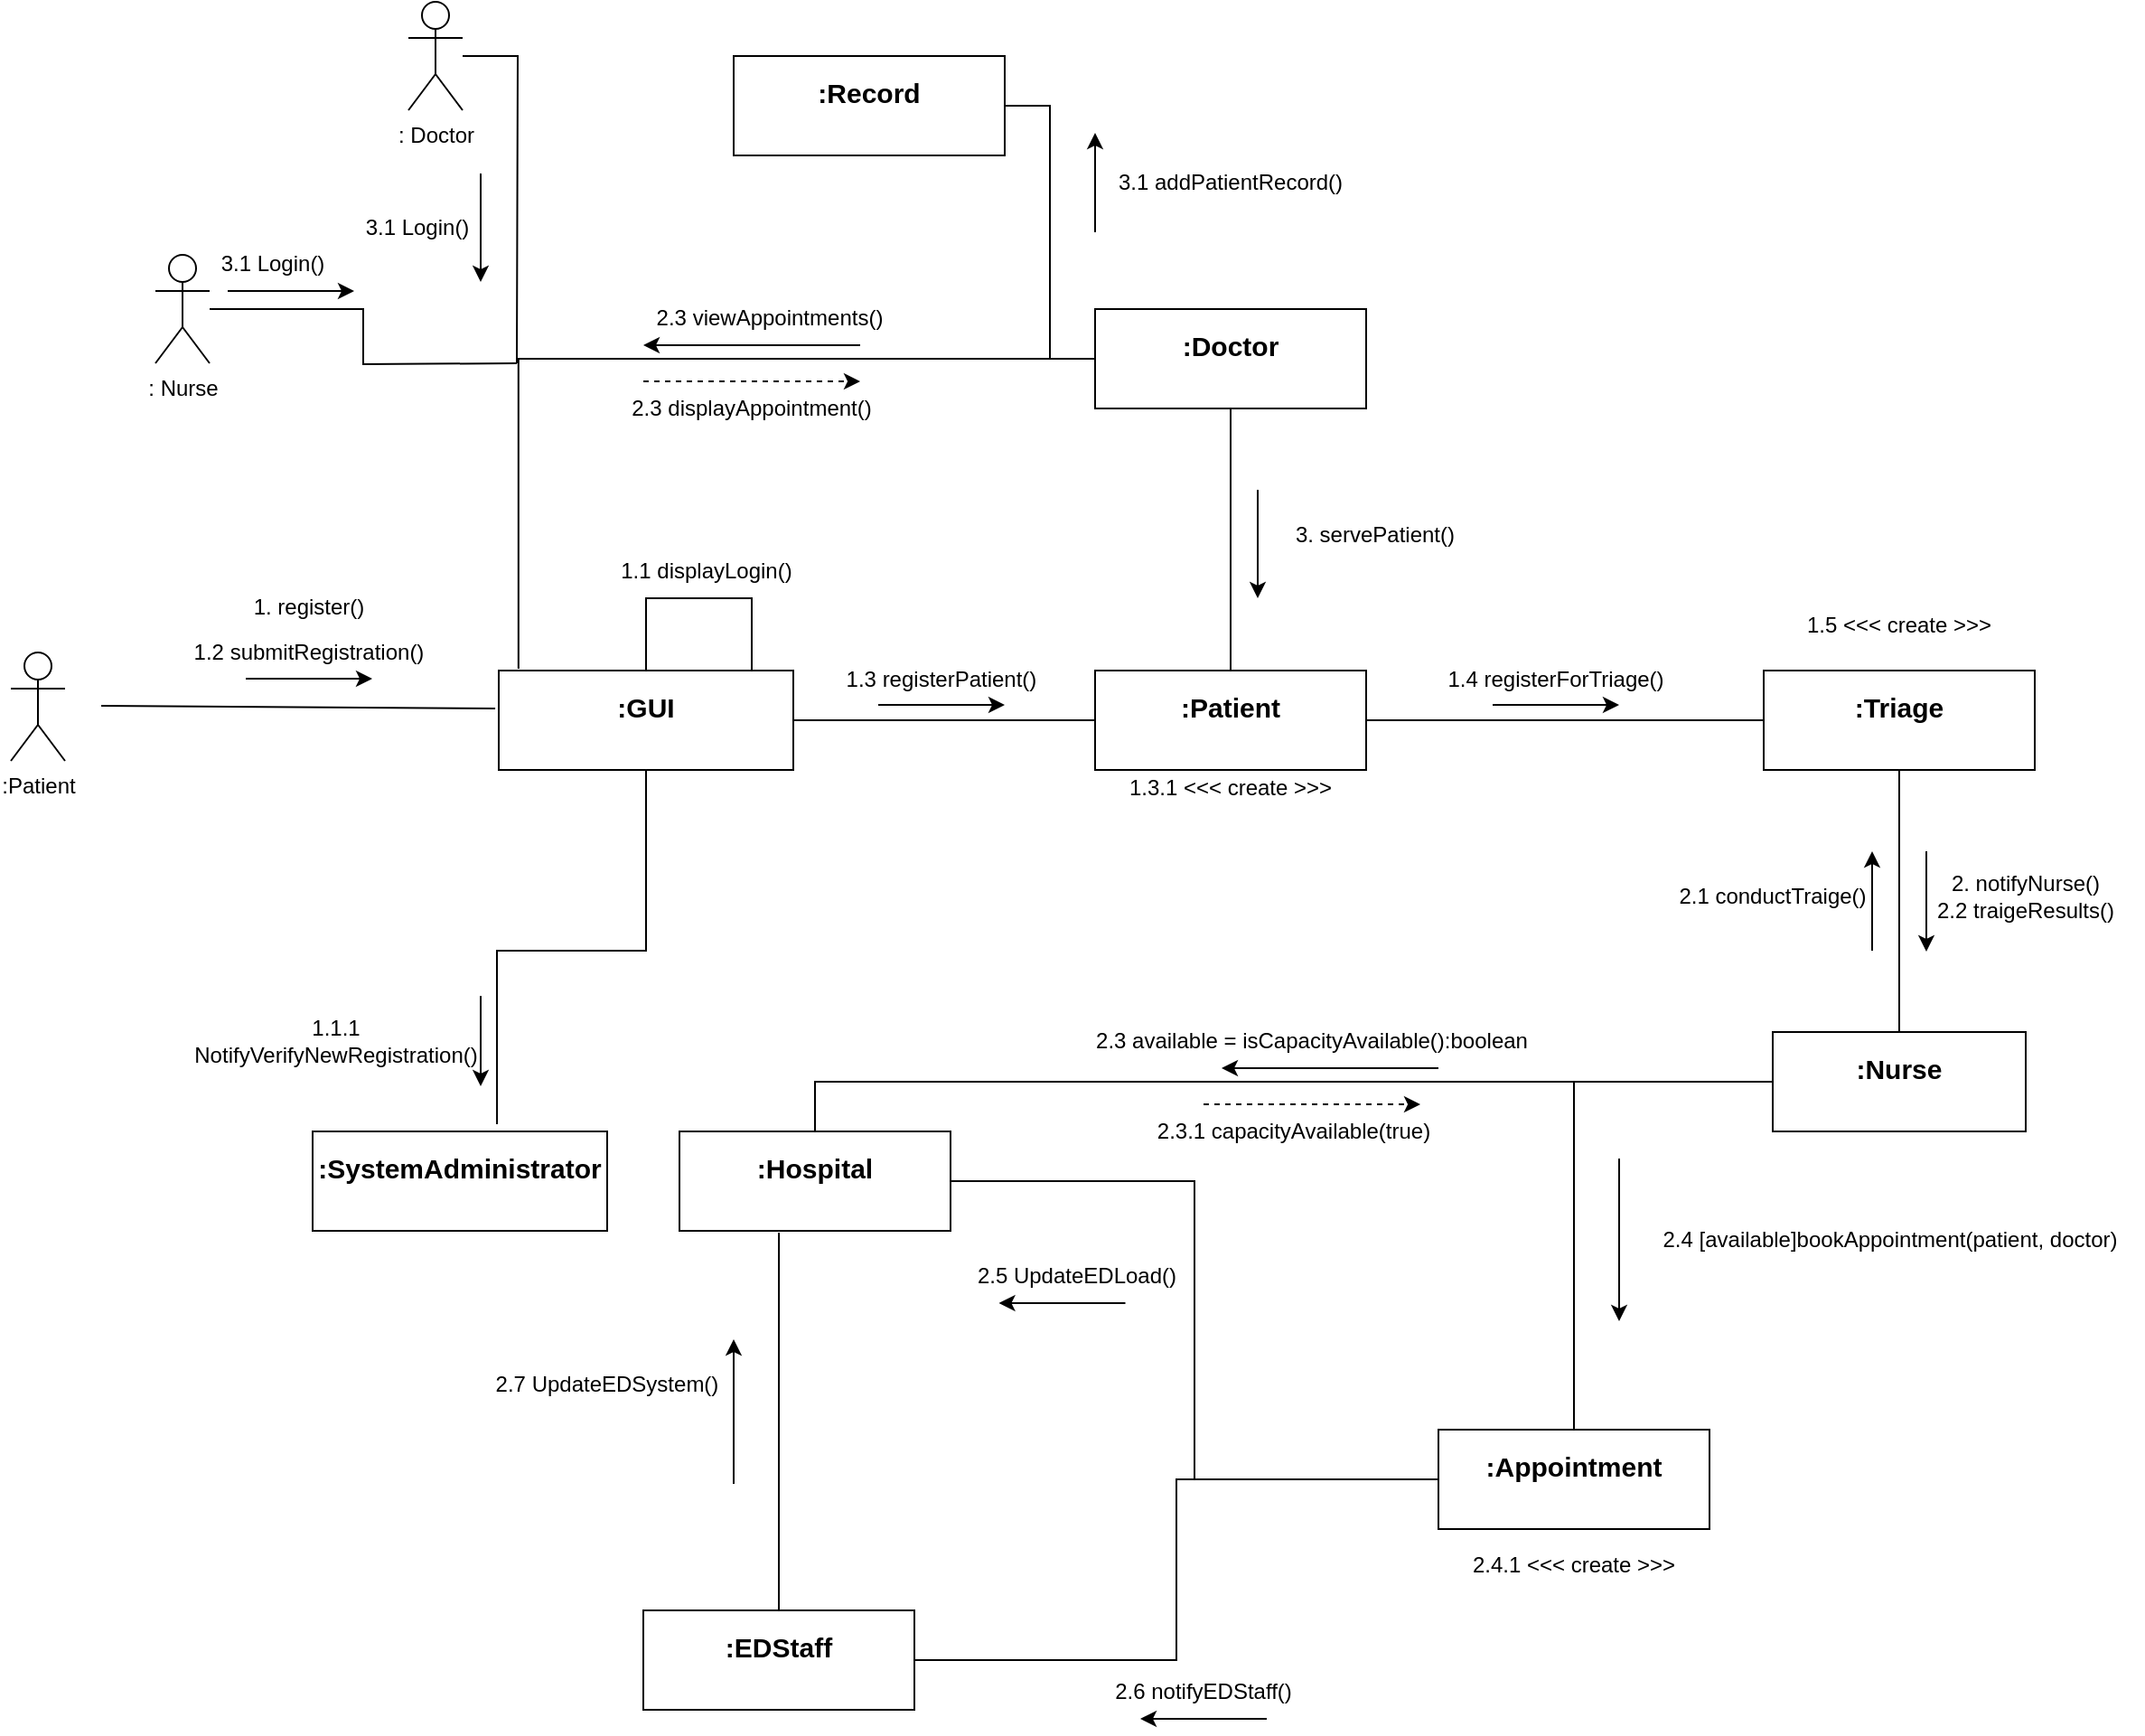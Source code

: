 <mxfile version="24.7.17">
  <diagram name="Page-1" id="929967ad-93f9-6ef4-fab6-5d389245f69c">
    <mxGraphModel dx="954" dy="605" grid="1" gridSize="10" guides="1" tooltips="1" connect="1" arrows="1" fold="1" page="1" pageScale="1.5" pageWidth="1169" pageHeight="826" background="none" math="0" shadow="0">
      <root>
        <mxCell id="0" style=";html=1;" />
        <mxCell id="1" style=";html=1;" parent="0" />
        <mxCell id="UsNb5ac6ETAlYqf2YAWa-6" style="edgeStyle=orthogonalEdgeStyle;rounded=0;orthogonalLoop=1;jettySize=auto;html=1;endArrow=none;endFill=0;entryX=0;entryY=0.5;entryDx=0;entryDy=0;" parent="1" source="1672d66443f91eb5-4" target="UsNb5ac6ETAlYqf2YAWa-3" edge="1">
          <mxGeometry relative="1" as="geometry">
            <mxPoint x="850" y="647.5" as="targetPoint" />
          </mxGeometry>
        </mxCell>
        <mxCell id="UsNb5ac6ETAlYqf2YAWa-54" style="edgeStyle=orthogonalEdgeStyle;rounded=0;orthogonalLoop=1;jettySize=auto;html=1;endArrow=none;endFill=0;entryX=0.626;entryY=-0.073;entryDx=0;entryDy=0;entryPerimeter=0;" parent="1" source="1672d66443f91eb5-4" edge="1" target="UsNb5ac6ETAlYqf2YAWa-55">
          <mxGeometry relative="1" as="geometry">
            <mxPoint x="530" y="802" as="targetPoint" />
          </mxGeometry>
        </mxCell>
        <mxCell id="1672d66443f91eb5-4" value="&lt;p style=&quot;&quot;&gt;&lt;span style=&quot;font-size: 15px; background-color: initial;&quot;&gt;:GUI&lt;/span&gt;&lt;br&gt;&lt;/p&gt;" style="shape=rect;html=1;overflow=fill;whiteSpace=wrap;align=center;fontStyle=1" parent="1" vertex="1">
          <mxGeometry x="530" y="620" width="163" height="55" as="geometry" />
        </mxCell>
        <mxCell id="JRu7VuUwxWi-Tp6HADlG-1" value=":Patient" style="shape=umlActor;verticalLabelPosition=bottom;verticalAlign=top;html=1;outlineConnect=0;" parent="1" vertex="1">
          <mxGeometry x="260" y="610" width="30" height="60" as="geometry" />
        </mxCell>
        <mxCell id="JRu7VuUwxWi-Tp6HADlG-4" value="" style="endArrow=none;html=1;rounded=0;endFill=0;entryX=-0.012;entryY=0.382;entryDx=0;entryDy=0;entryPerimeter=0;" parent="1" target="1672d66443f91eb5-4" edge="1">
          <mxGeometry width="50" height="50" relative="1" as="geometry">
            <mxPoint x="310" y="639.5" as="sourcePoint" />
            <mxPoint x="520" y="639" as="targetPoint" />
          </mxGeometry>
        </mxCell>
        <mxCell id="JRu7VuUwxWi-Tp6HADlG-5" value="1. register()" style="text;html=1;align=center;verticalAlign=middle;whiteSpace=wrap;rounded=0;" parent="1" vertex="1">
          <mxGeometry x="390" y="570" width="70" height="30" as="geometry" />
        </mxCell>
        <mxCell id="JRu7VuUwxWi-Tp6HADlG-6" style="edgeStyle=orthogonalEdgeStyle;rounded=0;orthogonalLoop=1;jettySize=auto;html=1;exitX=0.5;exitY=0;exitDx=0;exitDy=0;entryX=1;entryY=0.25;entryDx=0;entryDy=0;endArrow=none;endFill=0;" parent="1" source="1672d66443f91eb5-4" target="1672d66443f91eb5-4" edge="1">
          <mxGeometry relative="1" as="geometry">
            <Array as="points">
              <mxPoint x="612" y="580" />
              <mxPoint x="670" y="580" />
              <mxPoint x="670" y="620" />
              <mxPoint x="693" y="620" />
            </Array>
          </mxGeometry>
        </mxCell>
        <mxCell id="JRu7VuUwxWi-Tp6HADlG-8" value="1.1 displayLogin()" style="text;html=1;align=center;verticalAlign=middle;whiteSpace=wrap;rounded=0;" parent="1" vertex="1">
          <mxGeometry x="590" y="550" width="110" height="30" as="geometry" />
        </mxCell>
        <mxCell id="UsNb5ac6ETAlYqf2YAWa-1" value="1.2 submitRegistration()" style="text;html=1;align=center;verticalAlign=middle;whiteSpace=wrap;rounded=0;" parent="1" vertex="1">
          <mxGeometry x="360" y="595" width="130" height="30" as="geometry" />
        </mxCell>
        <mxCell id="UsNb5ac6ETAlYqf2YAWa-8" style="edgeStyle=orthogonalEdgeStyle;rounded=0;orthogonalLoop=1;jettySize=auto;html=1;endArrow=none;endFill=0;entryX=0;entryY=0.5;entryDx=0;entryDy=0;" parent="1" source="UsNb5ac6ETAlYqf2YAWa-3" target="UsNb5ac6ETAlYqf2YAWa-9" edge="1">
          <mxGeometry relative="1" as="geometry">
            <mxPoint x="1220" y="648" as="targetPoint" />
          </mxGeometry>
        </mxCell>
        <mxCell id="UsNb5ac6ETAlYqf2YAWa-3" value="&lt;p style=&quot;&quot;&gt;&lt;span style=&quot;font-size: 15px; background-color: initial;&quot;&gt;:Patient&lt;/span&gt;&lt;br&gt;&lt;/p&gt;" style="shape=rect;html=1;overflow=fill;whiteSpace=wrap;align=center;fontStyle=1" parent="1" vertex="1">
          <mxGeometry x="860" y="620" width="150" height="55" as="geometry" />
        </mxCell>
        <mxCell id="UsNb5ac6ETAlYqf2YAWa-4" value="1.3 registerPatient()" style="text;html=1;align=center;verticalAlign=middle;whiteSpace=wrap;rounded=0;" parent="1" vertex="1">
          <mxGeometry x="710" y="610" width="130" height="30" as="geometry" />
        </mxCell>
        <mxCell id="UsNb5ac6ETAlYqf2YAWa-7" value="1.4 registerForTriage()" style="text;html=1;align=center;verticalAlign=middle;whiteSpace=wrap;rounded=0;" parent="1" vertex="1">
          <mxGeometry x="1050" y="610" width="130" height="30" as="geometry" />
        </mxCell>
        <mxCell id="UsNb5ac6ETAlYqf2YAWa-11" style="edgeStyle=orthogonalEdgeStyle;rounded=0;orthogonalLoop=1;jettySize=auto;html=1;endArrow=none;endFill=0;entryX=0.5;entryY=0;entryDx=0;entryDy=0;" parent="1" source="UsNb5ac6ETAlYqf2YAWa-9" target="UsNb5ac6ETAlYqf2YAWa-10" edge="1">
          <mxGeometry relative="1" as="geometry">
            <mxPoint x="1305" y="800" as="targetPoint" />
          </mxGeometry>
        </mxCell>
        <mxCell id="UsNb5ac6ETAlYqf2YAWa-9" value="&lt;p style=&quot;&quot;&gt;&lt;span style=&quot;font-size: 15px; background-color: initial;&quot;&gt;:Triage&lt;/span&gt;&lt;br&gt;&lt;/p&gt;" style="shape=rect;html=1;overflow=fill;whiteSpace=wrap;align=center;fontStyle=1" parent="1" vertex="1">
          <mxGeometry x="1230" y="620" width="150" height="55" as="geometry" />
        </mxCell>
        <mxCell id="UsNb5ac6ETAlYqf2YAWa-22" style="edgeStyle=orthogonalEdgeStyle;rounded=0;orthogonalLoop=1;jettySize=auto;html=1;entryX=0.5;entryY=0;entryDx=0;entryDy=0;endArrow=none;endFill=0;" parent="1" source="UsNb5ac6ETAlYqf2YAWa-10" target="UsNb5ac6ETAlYqf2YAWa-21" edge="1">
          <mxGeometry relative="1" as="geometry" />
        </mxCell>
        <mxCell id="UsNb5ac6ETAlYqf2YAWa-31" style="edgeStyle=orthogonalEdgeStyle;rounded=0;orthogonalLoop=1;jettySize=auto;html=1;entryX=0.5;entryY=0;entryDx=0;entryDy=0;endArrow=none;endFill=0;" parent="1" source="UsNb5ac6ETAlYqf2YAWa-10" target="UsNb5ac6ETAlYqf2YAWa-25" edge="1">
          <mxGeometry relative="1" as="geometry" />
        </mxCell>
        <mxCell id="UsNb5ac6ETAlYqf2YAWa-10" value="&lt;p style=&quot;&quot;&gt;&lt;span style=&quot;font-size: 15px; background-color: initial;&quot;&gt;:Nurse&lt;/span&gt;&lt;br&gt;&lt;/p&gt;" style="shape=rect;html=1;overflow=fill;whiteSpace=wrap;align=center;fontStyle=1" parent="1" vertex="1">
          <mxGeometry x="1235" y="820" width="140" height="55" as="geometry" />
        </mxCell>
        <mxCell id="UsNb5ac6ETAlYqf2YAWa-12" value="2. notifyNurse()&lt;div&gt;2.2 traigeResults()&lt;/div&gt;" style="text;html=1;align=center;verticalAlign=middle;whiteSpace=wrap;rounded=0;" parent="1" vertex="1">
          <mxGeometry x="1310" y="730" width="130" height="30" as="geometry" />
        </mxCell>
        <mxCell id="UsNb5ac6ETAlYqf2YAWa-13" value="" style="endArrow=classic;html=1;rounded=0;" parent="1" edge="1">
          <mxGeometry width="50" height="50" relative="1" as="geometry">
            <mxPoint x="740" y="639" as="sourcePoint" />
            <mxPoint x="810" y="639" as="targetPoint" />
          </mxGeometry>
        </mxCell>
        <mxCell id="UsNb5ac6ETAlYqf2YAWa-15" value="" style="endArrow=classic;html=1;rounded=0;" parent="1" edge="1">
          <mxGeometry width="50" height="50" relative="1" as="geometry">
            <mxPoint x="390" y="624.5" as="sourcePoint" />
            <mxPoint x="460" y="624.5" as="targetPoint" />
          </mxGeometry>
        </mxCell>
        <mxCell id="UsNb5ac6ETAlYqf2YAWa-16" value="" style="endArrow=classic;html=1;rounded=0;" parent="1" edge="1">
          <mxGeometry width="50" height="50" relative="1" as="geometry">
            <mxPoint x="1080" y="639" as="sourcePoint" />
            <mxPoint x="1150" y="639" as="targetPoint" />
          </mxGeometry>
        </mxCell>
        <mxCell id="UsNb5ac6ETAlYqf2YAWa-17" value="" style="endArrow=classic;html=1;rounded=0;" parent="1" edge="1">
          <mxGeometry width="50" height="50" relative="1" as="geometry">
            <mxPoint x="1320" y="720" as="sourcePoint" />
            <mxPoint x="1320" y="775.5" as="targetPoint" />
          </mxGeometry>
        </mxCell>
        <mxCell id="UsNb5ac6ETAlYqf2YAWa-18" value="1.5 &amp;lt;&amp;lt;&amp;lt; create &amp;gt;&amp;gt;&amp;gt;" style="text;html=1;align=center;verticalAlign=middle;whiteSpace=wrap;rounded=0;" parent="1" vertex="1">
          <mxGeometry x="1240" y="580" width="130" height="30" as="geometry" />
        </mxCell>
        <mxCell id="UsNb5ac6ETAlYqf2YAWa-19" value="2.1 conductTraige()" style="text;html=1;align=center;verticalAlign=middle;whiteSpace=wrap;rounded=0;" parent="1" vertex="1">
          <mxGeometry x="1170" y="730" width="130" height="30" as="geometry" />
        </mxCell>
        <mxCell id="UsNb5ac6ETAlYqf2YAWa-20" value="" style="endArrow=classic;html=1;rounded=0;" parent="1" edge="1">
          <mxGeometry width="50" height="50" relative="1" as="geometry">
            <mxPoint x="1290" y="775" as="sourcePoint" />
            <mxPoint x="1290" y="720" as="targetPoint" />
          </mxGeometry>
        </mxCell>
        <mxCell id="UsNb5ac6ETAlYqf2YAWa-28" style="edgeStyle=orthogonalEdgeStyle;rounded=0;orthogonalLoop=1;jettySize=auto;html=1;entryX=1;entryY=0.5;entryDx=0;entryDy=0;endArrow=none;endFill=0;" parent="1" source="UsNb5ac6ETAlYqf2YAWa-21" target="UsNb5ac6ETAlYqf2YAWa-25" edge="1">
          <mxGeometry relative="1" as="geometry" />
        </mxCell>
        <mxCell id="UsNb5ac6ETAlYqf2YAWa-37" style="edgeStyle=orthogonalEdgeStyle;rounded=0;orthogonalLoop=1;jettySize=auto;html=1;entryX=1;entryY=0.5;entryDx=0;entryDy=0;endArrow=none;endFill=0;" parent="1" source="UsNb5ac6ETAlYqf2YAWa-21" target="UsNb5ac6ETAlYqf2YAWa-29" edge="1">
          <mxGeometry relative="1" as="geometry" />
        </mxCell>
        <mxCell id="UsNb5ac6ETAlYqf2YAWa-21" value="&lt;p style=&quot;&quot;&gt;&lt;span style=&quot;font-size: 15px; background-color: initial;&quot;&gt;:Appointment&lt;/span&gt;&lt;br&gt;&lt;/p&gt;" style="shape=rect;html=1;overflow=fill;whiteSpace=wrap;align=center;fontStyle=1" parent="1" vertex="1">
          <mxGeometry x="1050" y="1040" width="150" height="55" as="geometry" />
        </mxCell>
        <mxCell id="UsNb5ac6ETAlYqf2YAWa-23" value="2.4 [available]bookAppointment(patient, doctor)" style="text;html=1;align=center;verticalAlign=middle;whiteSpace=wrap;rounded=0;" parent="1" vertex="1">
          <mxGeometry x="1160" y="920" width="280" height="30" as="geometry" />
        </mxCell>
        <mxCell id="UsNb5ac6ETAlYqf2YAWa-24" value="" style="endArrow=classic;html=1;rounded=0;" parent="1" edge="1">
          <mxGeometry width="50" height="50" relative="1" as="geometry">
            <mxPoint x="1150" y="890" as="sourcePoint" />
            <mxPoint x="1150" y="980" as="targetPoint" />
          </mxGeometry>
        </mxCell>
        <mxCell id="UsNb5ac6ETAlYqf2YAWa-25" value="&lt;p style=&quot;&quot;&gt;&lt;span style=&quot;font-size: 15px; background-color: initial;&quot;&gt;:Hospital&lt;/span&gt;&lt;br&gt;&lt;/p&gt;" style="shape=rect;html=1;overflow=fill;whiteSpace=wrap;align=center;fontStyle=1" parent="1" vertex="1">
          <mxGeometry x="630" y="875" width="150" height="55" as="geometry" />
        </mxCell>
        <mxCell id="UsNb5ac6ETAlYqf2YAWa-26" value="2.5 UpdateEDLoad()" style="text;html=1;align=center;verticalAlign=middle;whiteSpace=wrap;rounded=0;" parent="1" vertex="1">
          <mxGeometry x="750" y="940" width="200" height="30" as="geometry" />
        </mxCell>
        <mxCell id="UsNb5ac6ETAlYqf2YAWa-27" value="" style="endArrow=classic;html=1;rounded=0;" parent="1" edge="1">
          <mxGeometry width="50" height="50" relative="1" as="geometry">
            <mxPoint x="876.75" y="970" as="sourcePoint" />
            <mxPoint x="806.75" y="970" as="targetPoint" />
          </mxGeometry>
        </mxCell>
        <mxCell id="UsNb5ac6ETAlYqf2YAWa-29" value="&lt;p style=&quot;&quot;&gt;&lt;span style=&quot;font-size: 15px; background-color: initial;&quot;&gt;:EDStaff&lt;/span&gt;&lt;br&gt;&lt;/p&gt;" style="shape=rect;html=1;overflow=fill;whiteSpace=wrap;align=center;fontStyle=1" parent="1" vertex="1">
          <mxGeometry x="610" y="1140" width="150" height="55" as="geometry" />
        </mxCell>
        <mxCell id="UsNb5ac6ETAlYqf2YAWa-32" value="2.3 available = isCapacityAvailable():boolean" style="text;html=1;align=center;verticalAlign=middle;whiteSpace=wrap;rounded=0;" parent="1" vertex="1">
          <mxGeometry x="840" y="810" width="280" height="30" as="geometry" />
        </mxCell>
        <mxCell id="UsNb5ac6ETAlYqf2YAWa-33" value="" style="endArrow=classic;html=1;rounded=0;entryX=0.5;entryY=1;entryDx=0;entryDy=0;" parent="1" edge="1">
          <mxGeometry width="50" height="50" relative="1" as="geometry">
            <mxPoint x="1050" y="840" as="sourcePoint" />
            <mxPoint x="930" y="840" as="targetPoint" />
          </mxGeometry>
        </mxCell>
        <mxCell id="UsNb5ac6ETAlYqf2YAWa-34" style="edgeStyle=orthogonalEdgeStyle;rounded=0;orthogonalLoop=1;jettySize=auto;html=1;entryX=0.367;entryY=1.018;entryDx=0;entryDy=0;entryPerimeter=0;endArrow=none;endFill=0;" parent="1" source="UsNb5ac6ETAlYqf2YAWa-29" target="UsNb5ac6ETAlYqf2YAWa-25" edge="1">
          <mxGeometry relative="1" as="geometry" />
        </mxCell>
        <mxCell id="UsNb5ac6ETAlYqf2YAWa-35" value="2.7 UpdateEDSystem()" style="text;html=1;align=center;verticalAlign=middle;whiteSpace=wrap;rounded=0;" parent="1" vertex="1">
          <mxGeometry x="490" y="1000" width="200" height="30" as="geometry" />
        </mxCell>
        <mxCell id="UsNb5ac6ETAlYqf2YAWa-36" value="" style="endArrow=classic;html=1;rounded=0;" parent="1" edge="1">
          <mxGeometry width="50" height="50" relative="1" as="geometry">
            <mxPoint x="660" y="1070" as="sourcePoint" />
            <mxPoint x="660" y="990" as="targetPoint" />
          </mxGeometry>
        </mxCell>
        <mxCell id="UsNb5ac6ETAlYqf2YAWa-38" value="2.6 notifyEDStaff()" style="text;html=1;align=center;verticalAlign=middle;whiteSpace=wrap;rounded=0;" parent="1" vertex="1">
          <mxGeometry x="820" y="1170" width="200" height="30" as="geometry" />
        </mxCell>
        <mxCell id="UsNb5ac6ETAlYqf2YAWa-39" value="" style="endArrow=classic;html=1;rounded=0;" parent="1" edge="1">
          <mxGeometry width="50" height="50" relative="1" as="geometry">
            <mxPoint x="955" y="1200" as="sourcePoint" />
            <mxPoint x="885" y="1200" as="targetPoint" />
          </mxGeometry>
        </mxCell>
        <mxCell id="UsNb5ac6ETAlYqf2YAWa-40" value="2.3.1 capacityAvailable(true)" style="text;html=1;align=center;verticalAlign=middle;whiteSpace=wrap;rounded=0;" parent="1" vertex="1">
          <mxGeometry x="830" y="860" width="280" height="30" as="geometry" />
        </mxCell>
        <mxCell id="UsNb5ac6ETAlYqf2YAWa-42" value="" style="endArrow=classic;html=1;rounded=0;entryX=0.5;entryY=1;entryDx=0;entryDy=0;dashed=1;" parent="1" edge="1">
          <mxGeometry width="50" height="50" relative="1" as="geometry">
            <mxPoint x="920" y="860" as="sourcePoint" />
            <mxPoint x="1040" y="860" as="targetPoint" />
          </mxGeometry>
        </mxCell>
        <mxCell id="UsNb5ac6ETAlYqf2YAWa-46" style="edgeStyle=orthogonalEdgeStyle;rounded=0;orthogonalLoop=1;jettySize=auto;html=1;entryX=0.5;entryY=0;entryDx=0;entryDy=0;endArrow=none;endFill=0;" parent="1" source="UsNb5ac6ETAlYqf2YAWa-45" target="UsNb5ac6ETAlYqf2YAWa-3" edge="1">
          <mxGeometry relative="1" as="geometry" />
        </mxCell>
        <mxCell id="UsNb5ac6ETAlYqf2YAWa-50" style="edgeStyle=orthogonalEdgeStyle;rounded=0;orthogonalLoop=1;jettySize=auto;html=1;entryX=1;entryY=0.5;entryDx=0;entryDy=0;endArrow=none;endFill=0;" parent="1" source="UsNb5ac6ETAlYqf2YAWa-45" target="UsNb5ac6ETAlYqf2YAWa-49" edge="1">
          <mxGeometry relative="1" as="geometry" />
        </mxCell>
        <mxCell id="ay33IVUPf8WzcfgoBnr1-3" style="edgeStyle=orthogonalEdgeStyle;rounded=0;orthogonalLoop=1;jettySize=auto;html=1;entryX=0.067;entryY=-0.018;entryDx=0;entryDy=0;entryPerimeter=0;endArrow=none;endFill=0;" edge="1" parent="1" source="UsNb5ac6ETAlYqf2YAWa-45" target="1672d66443f91eb5-4">
          <mxGeometry relative="1" as="geometry">
            <mxPoint x="540" y="610" as="targetPoint" />
          </mxGeometry>
        </mxCell>
        <mxCell id="UsNb5ac6ETAlYqf2YAWa-45" value="&lt;p style=&quot;&quot;&gt;&lt;span style=&quot;font-size: 15px; background-color: initial;&quot;&gt;:Doctor&lt;/span&gt;&lt;br&gt;&lt;/p&gt;" style="shape=rect;html=1;overflow=fill;whiteSpace=wrap;align=center;fontStyle=1" parent="1" vertex="1">
          <mxGeometry x="860" y="420" width="150" height="55" as="geometry" />
        </mxCell>
        <mxCell id="UsNb5ac6ETAlYqf2YAWa-47" value="3. servePatient()" style="text;html=1;align=center;verticalAlign=middle;whiteSpace=wrap;rounded=0;" parent="1" vertex="1">
          <mxGeometry x="950" y="530" width="130" height="30" as="geometry" />
        </mxCell>
        <mxCell id="UsNb5ac6ETAlYqf2YAWa-48" value="" style="endArrow=classic;html=1;rounded=0;" parent="1" edge="1">
          <mxGeometry width="50" height="50" relative="1" as="geometry">
            <mxPoint x="950" y="520" as="sourcePoint" />
            <mxPoint x="950" y="580" as="targetPoint" />
          </mxGeometry>
        </mxCell>
        <mxCell id="UsNb5ac6ETAlYqf2YAWa-49" value="&lt;p style=&quot;&quot;&gt;&lt;span style=&quot;font-size: 15px; background-color: initial;&quot;&gt;:Record&lt;/span&gt;&lt;br&gt;&lt;/p&gt;" style="shape=rect;html=1;overflow=fill;whiteSpace=wrap;align=center;fontStyle=1" parent="1" vertex="1">
          <mxGeometry x="660" y="280" width="150" height="55" as="geometry" />
        </mxCell>
        <mxCell id="UsNb5ac6ETAlYqf2YAWa-51" value="3.1 addPatientRecord()" style="text;html=1;align=center;verticalAlign=middle;whiteSpace=wrap;rounded=0;" parent="1" vertex="1">
          <mxGeometry x="870" y="335" width="130" height="30" as="geometry" />
        </mxCell>
        <mxCell id="UsNb5ac6ETAlYqf2YAWa-52" value="" style="endArrow=classic;html=1;rounded=0;" parent="1" edge="1">
          <mxGeometry width="50" height="50" relative="1" as="geometry">
            <mxPoint x="860" y="377.5" as="sourcePoint" />
            <mxPoint x="860" y="322.5" as="targetPoint" />
          </mxGeometry>
        </mxCell>
        <mxCell id="UsNb5ac6ETAlYqf2YAWa-53" value="2.4.1 &amp;lt;&amp;lt;&amp;lt; create &amp;gt;&amp;gt;&amp;gt;" style="text;html=1;align=center;verticalAlign=middle;whiteSpace=wrap;rounded=0;" parent="1" vertex="1">
          <mxGeometry x="1060" y="1100" width="130" height="30" as="geometry" />
        </mxCell>
        <mxCell id="UsNb5ac6ETAlYqf2YAWa-55" value="&lt;p style=&quot;&quot;&gt;&lt;span style=&quot;font-size: 15px; background-color: initial;&quot;&gt;:SystemAdministrator&lt;/span&gt;&lt;br&gt;&lt;/p&gt;" style="shape=rect;html=1;overflow=fill;whiteSpace=wrap;align=center;fontStyle=1" parent="1" vertex="1">
          <mxGeometry x="427" y="875" width="163" height="55" as="geometry" />
        </mxCell>
        <mxCell id="UsNb5ac6ETAlYqf2YAWa-56" value="1.1.1 NotifyVerifyNewRegistration()" style="text;html=1;align=center;verticalAlign=middle;whiteSpace=wrap;rounded=0;" parent="1" vertex="1">
          <mxGeometry x="350" y="810" width="180" height="30" as="geometry" />
        </mxCell>
        <mxCell id="UsNb5ac6ETAlYqf2YAWa-57" value="" style="endArrow=classic;html=1;rounded=0;" parent="1" edge="1">
          <mxGeometry width="50" height="50" relative="1" as="geometry">
            <mxPoint x="520" y="800" as="sourcePoint" />
            <mxPoint x="520" y="850" as="targetPoint" />
          </mxGeometry>
        </mxCell>
        <mxCell id="5ZKeGcFma6906nni6n_x-1" value="1.3.1 &amp;lt;&amp;lt;&amp;lt; create &amp;gt;&amp;gt;&amp;gt;" style="text;html=1;align=center;verticalAlign=middle;whiteSpace=wrap;rounded=0;" parent="1" vertex="1">
          <mxGeometry x="870" y="670" width="130" height="30" as="geometry" />
        </mxCell>
        <mxCell id="ay33IVUPf8WzcfgoBnr1-9" style="edgeStyle=orthogonalEdgeStyle;rounded=0;orthogonalLoop=1;jettySize=auto;html=1;endArrow=none;endFill=0;" edge="1" parent="1" source="ay33IVUPf8WzcfgoBnr1-1">
          <mxGeometry relative="1" as="geometry">
            <mxPoint x="540" y="450" as="targetPoint" />
          </mxGeometry>
        </mxCell>
        <mxCell id="ay33IVUPf8WzcfgoBnr1-1" value=": Doctor" style="shape=umlActor;verticalLabelPosition=bottom;verticalAlign=top;html=1;outlineConnect=0;" vertex="1" parent="1">
          <mxGeometry x="480" y="250" width="30" height="60" as="geometry" />
        </mxCell>
        <mxCell id="ay33IVUPf8WzcfgoBnr1-4" value="2.3 viewAppointments()" style="text;html=1;align=center;verticalAlign=middle;whiteSpace=wrap;rounded=0;" vertex="1" parent="1">
          <mxGeometry x="540" y="410" width="280" height="30" as="geometry" />
        </mxCell>
        <mxCell id="ay33IVUPf8WzcfgoBnr1-5" value="" style="endArrow=classic;html=1;rounded=0;entryX=0.5;entryY=1;entryDx=0;entryDy=0;" edge="1" parent="1">
          <mxGeometry width="50" height="50" relative="1" as="geometry">
            <mxPoint x="730" y="440" as="sourcePoint" />
            <mxPoint x="610" y="440" as="targetPoint" />
          </mxGeometry>
        </mxCell>
        <mxCell id="ay33IVUPf8WzcfgoBnr1-6" value="" style="endArrow=classic;html=1;rounded=0;entryX=0.5;entryY=1;entryDx=0;entryDy=0;dashed=1;" edge="1" parent="1">
          <mxGeometry width="50" height="50" relative="1" as="geometry">
            <mxPoint x="610" y="460" as="sourcePoint" />
            <mxPoint x="730" y="460" as="targetPoint" />
          </mxGeometry>
        </mxCell>
        <mxCell id="ay33IVUPf8WzcfgoBnr1-7" value="2.3 displayAppointment()" style="text;html=1;align=center;verticalAlign=middle;whiteSpace=wrap;rounded=0;" vertex="1" parent="1">
          <mxGeometry x="530" y="460" width="280" height="30" as="geometry" />
        </mxCell>
        <mxCell id="ay33IVUPf8WzcfgoBnr1-10" value="3.1 Login()" style="text;html=1;align=center;verticalAlign=middle;whiteSpace=wrap;rounded=0;" vertex="1" parent="1">
          <mxGeometry x="420" y="360" width="130" height="30" as="geometry" />
        </mxCell>
        <mxCell id="ay33IVUPf8WzcfgoBnr1-11" value="" style="endArrow=classic;html=1;rounded=0;" edge="1" parent="1">
          <mxGeometry width="50" height="50" relative="1" as="geometry">
            <mxPoint x="520" y="345" as="sourcePoint" />
            <mxPoint x="520" y="405" as="targetPoint" />
          </mxGeometry>
        </mxCell>
        <mxCell id="ay33IVUPf8WzcfgoBnr1-14" style="edgeStyle=orthogonalEdgeStyle;rounded=0;orthogonalLoop=1;jettySize=auto;html=1;endArrow=none;endFill=0;" edge="1" parent="1" source="ay33IVUPf8WzcfgoBnr1-12">
          <mxGeometry relative="1" as="geometry">
            <mxPoint x="540" y="450" as="targetPoint" />
          </mxGeometry>
        </mxCell>
        <mxCell id="ay33IVUPf8WzcfgoBnr1-12" value=": Nurse" style="shape=umlActor;verticalLabelPosition=bottom;verticalAlign=top;html=1;outlineConnect=0;" vertex="1" parent="1">
          <mxGeometry x="340" y="390" width="30" height="60" as="geometry" />
        </mxCell>
        <mxCell id="ay33IVUPf8WzcfgoBnr1-15" value="3.1 Login()" style="text;html=1;align=center;verticalAlign=middle;whiteSpace=wrap;rounded=0;" vertex="1" parent="1">
          <mxGeometry x="340" y="380" width="130" height="30" as="geometry" />
        </mxCell>
        <mxCell id="ay33IVUPf8WzcfgoBnr1-16" value="" style="endArrow=classic;html=1;rounded=0;" edge="1" parent="1">
          <mxGeometry width="50" height="50" relative="1" as="geometry">
            <mxPoint x="380" y="410" as="sourcePoint" />
            <mxPoint x="450" y="410" as="targetPoint" />
          </mxGeometry>
        </mxCell>
      </root>
    </mxGraphModel>
  </diagram>
</mxfile>
